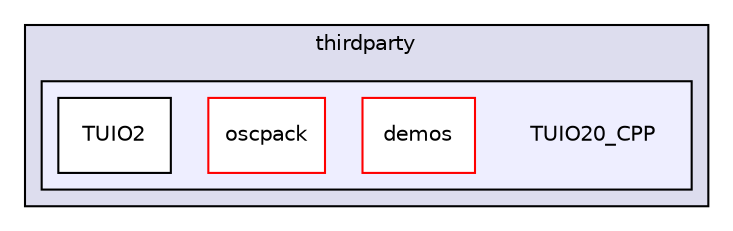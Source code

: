 digraph "thirdparty/TUIO20_CPP" {
  compound=true
  node [ fontsize="10", fontname="Helvetica"];
  edge [ labelfontsize="10", labelfontname="Helvetica"];
  subgraph clusterdir_7f51fab15f37f4c20c90b1af38889ac7 {
    graph [ bgcolor="#ddddee", pencolor="black", label="thirdparty" fontname="Helvetica", fontsize="10", URL="dir_7f51fab15f37f4c20c90b1af38889ac7.html"]
  subgraph clusterdir_ade1ccc97e496a21396bd4816dbe833c {
    graph [ bgcolor="#eeeeff", pencolor="black", label="" URL="dir_ade1ccc97e496a21396bd4816dbe833c.html"];
    dir_ade1ccc97e496a21396bd4816dbe833c [shape=plaintext label="TUIO20_CPP"];
  dir_61b41e1205c90c2d77848e74c9a6d2f4 [shape=box label="demos" fillcolor="white" style="filled" color="red" URL="dir_61b41e1205c90c2d77848e74c9a6d2f4.html"];
  dir_7acfb8eebfedf9e2f28e89c83fde3937 [shape=box label="oscpack" fillcolor="white" style="filled" color="red" URL="dir_7acfb8eebfedf9e2f28e89c83fde3937.html"];
  dir_1d1b7aa72a717829989f7b8d66034b88 [shape=box label="TUIO2" fillcolor="white" style="filled" URL="dir_1d1b7aa72a717829989f7b8d66034b88.html"];
  }
  }
}
